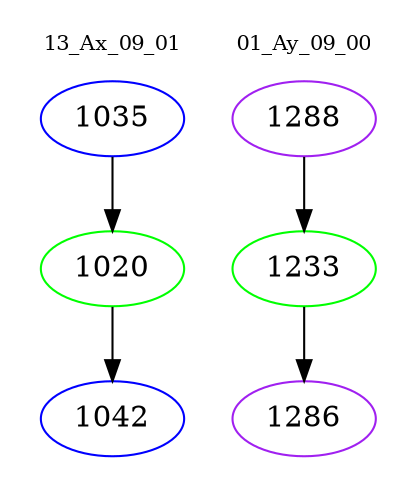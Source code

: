 digraph{
subgraph cluster_0 {
color = white
label = "13_Ax_09_01";
fontsize=10;
T0_1035 [label="1035", color="blue"]
T0_1035 -> T0_1020 [color="black"]
T0_1020 [label="1020", color="green"]
T0_1020 -> T0_1042 [color="black"]
T0_1042 [label="1042", color="blue"]
}
subgraph cluster_1 {
color = white
label = "01_Ay_09_00";
fontsize=10;
T1_1288 [label="1288", color="purple"]
T1_1288 -> T1_1233 [color="black"]
T1_1233 [label="1233", color="green"]
T1_1233 -> T1_1286 [color="black"]
T1_1286 [label="1286", color="purple"]
}
}

